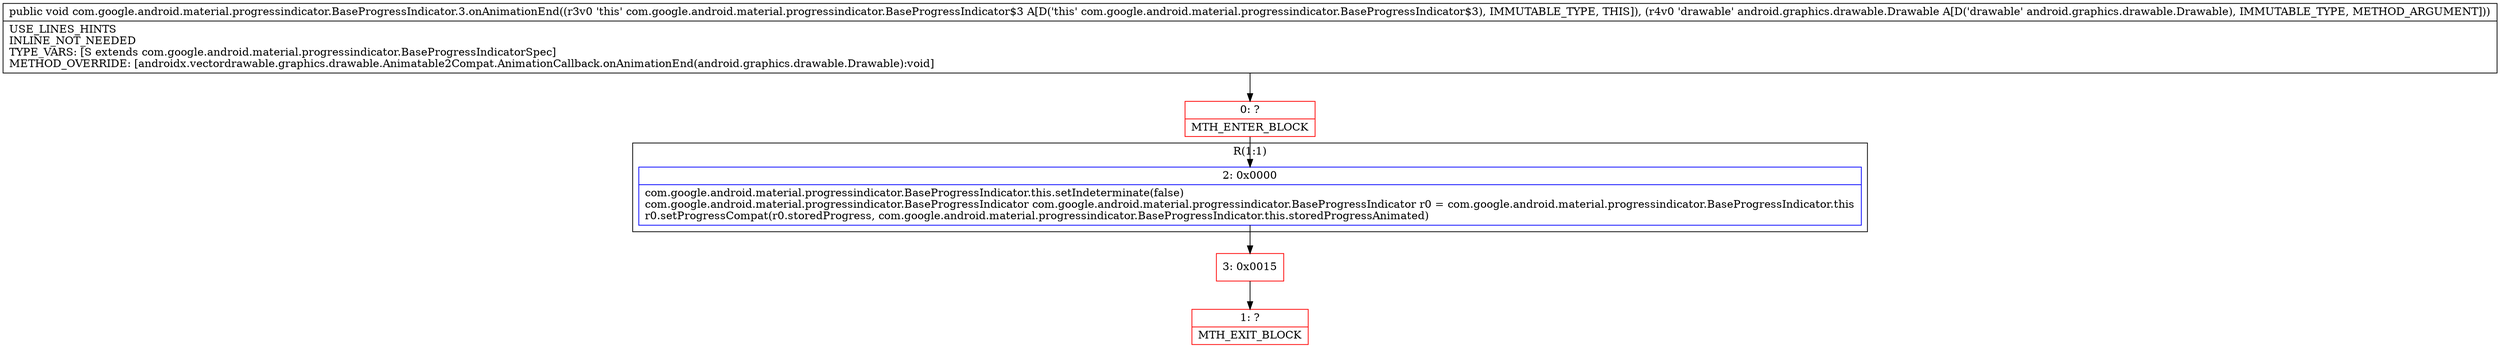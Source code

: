 digraph "CFG forcom.google.android.material.progressindicator.BaseProgressIndicator.3.onAnimationEnd(Landroid\/graphics\/drawable\/Drawable;)V" {
subgraph cluster_Region_1131556177 {
label = "R(1:1)";
node [shape=record,color=blue];
Node_2 [shape=record,label="{2\:\ 0x0000|com.google.android.material.progressindicator.BaseProgressIndicator.this.setIndeterminate(false)\lcom.google.android.material.progressindicator.BaseProgressIndicator com.google.android.material.progressindicator.BaseProgressIndicator r0 = com.google.android.material.progressindicator.BaseProgressIndicator.this\lr0.setProgressCompat(r0.storedProgress, com.google.android.material.progressindicator.BaseProgressIndicator.this.storedProgressAnimated)\l}"];
}
Node_0 [shape=record,color=red,label="{0\:\ ?|MTH_ENTER_BLOCK\l}"];
Node_3 [shape=record,color=red,label="{3\:\ 0x0015}"];
Node_1 [shape=record,color=red,label="{1\:\ ?|MTH_EXIT_BLOCK\l}"];
MethodNode[shape=record,label="{public void com.google.android.material.progressindicator.BaseProgressIndicator.3.onAnimationEnd((r3v0 'this' com.google.android.material.progressindicator.BaseProgressIndicator$3 A[D('this' com.google.android.material.progressindicator.BaseProgressIndicator$3), IMMUTABLE_TYPE, THIS]), (r4v0 'drawable' android.graphics.drawable.Drawable A[D('drawable' android.graphics.drawable.Drawable), IMMUTABLE_TYPE, METHOD_ARGUMENT]))  | USE_LINES_HINTS\lINLINE_NOT_NEEDED\lTYPE_VARS: [S extends com.google.android.material.progressindicator.BaseProgressIndicatorSpec]\lMETHOD_OVERRIDE: [androidx.vectordrawable.graphics.drawable.Animatable2Compat.AnimationCallback.onAnimationEnd(android.graphics.drawable.Drawable):void]\l}"];
MethodNode -> Node_0;Node_2 -> Node_3;
Node_0 -> Node_2;
Node_3 -> Node_1;
}

